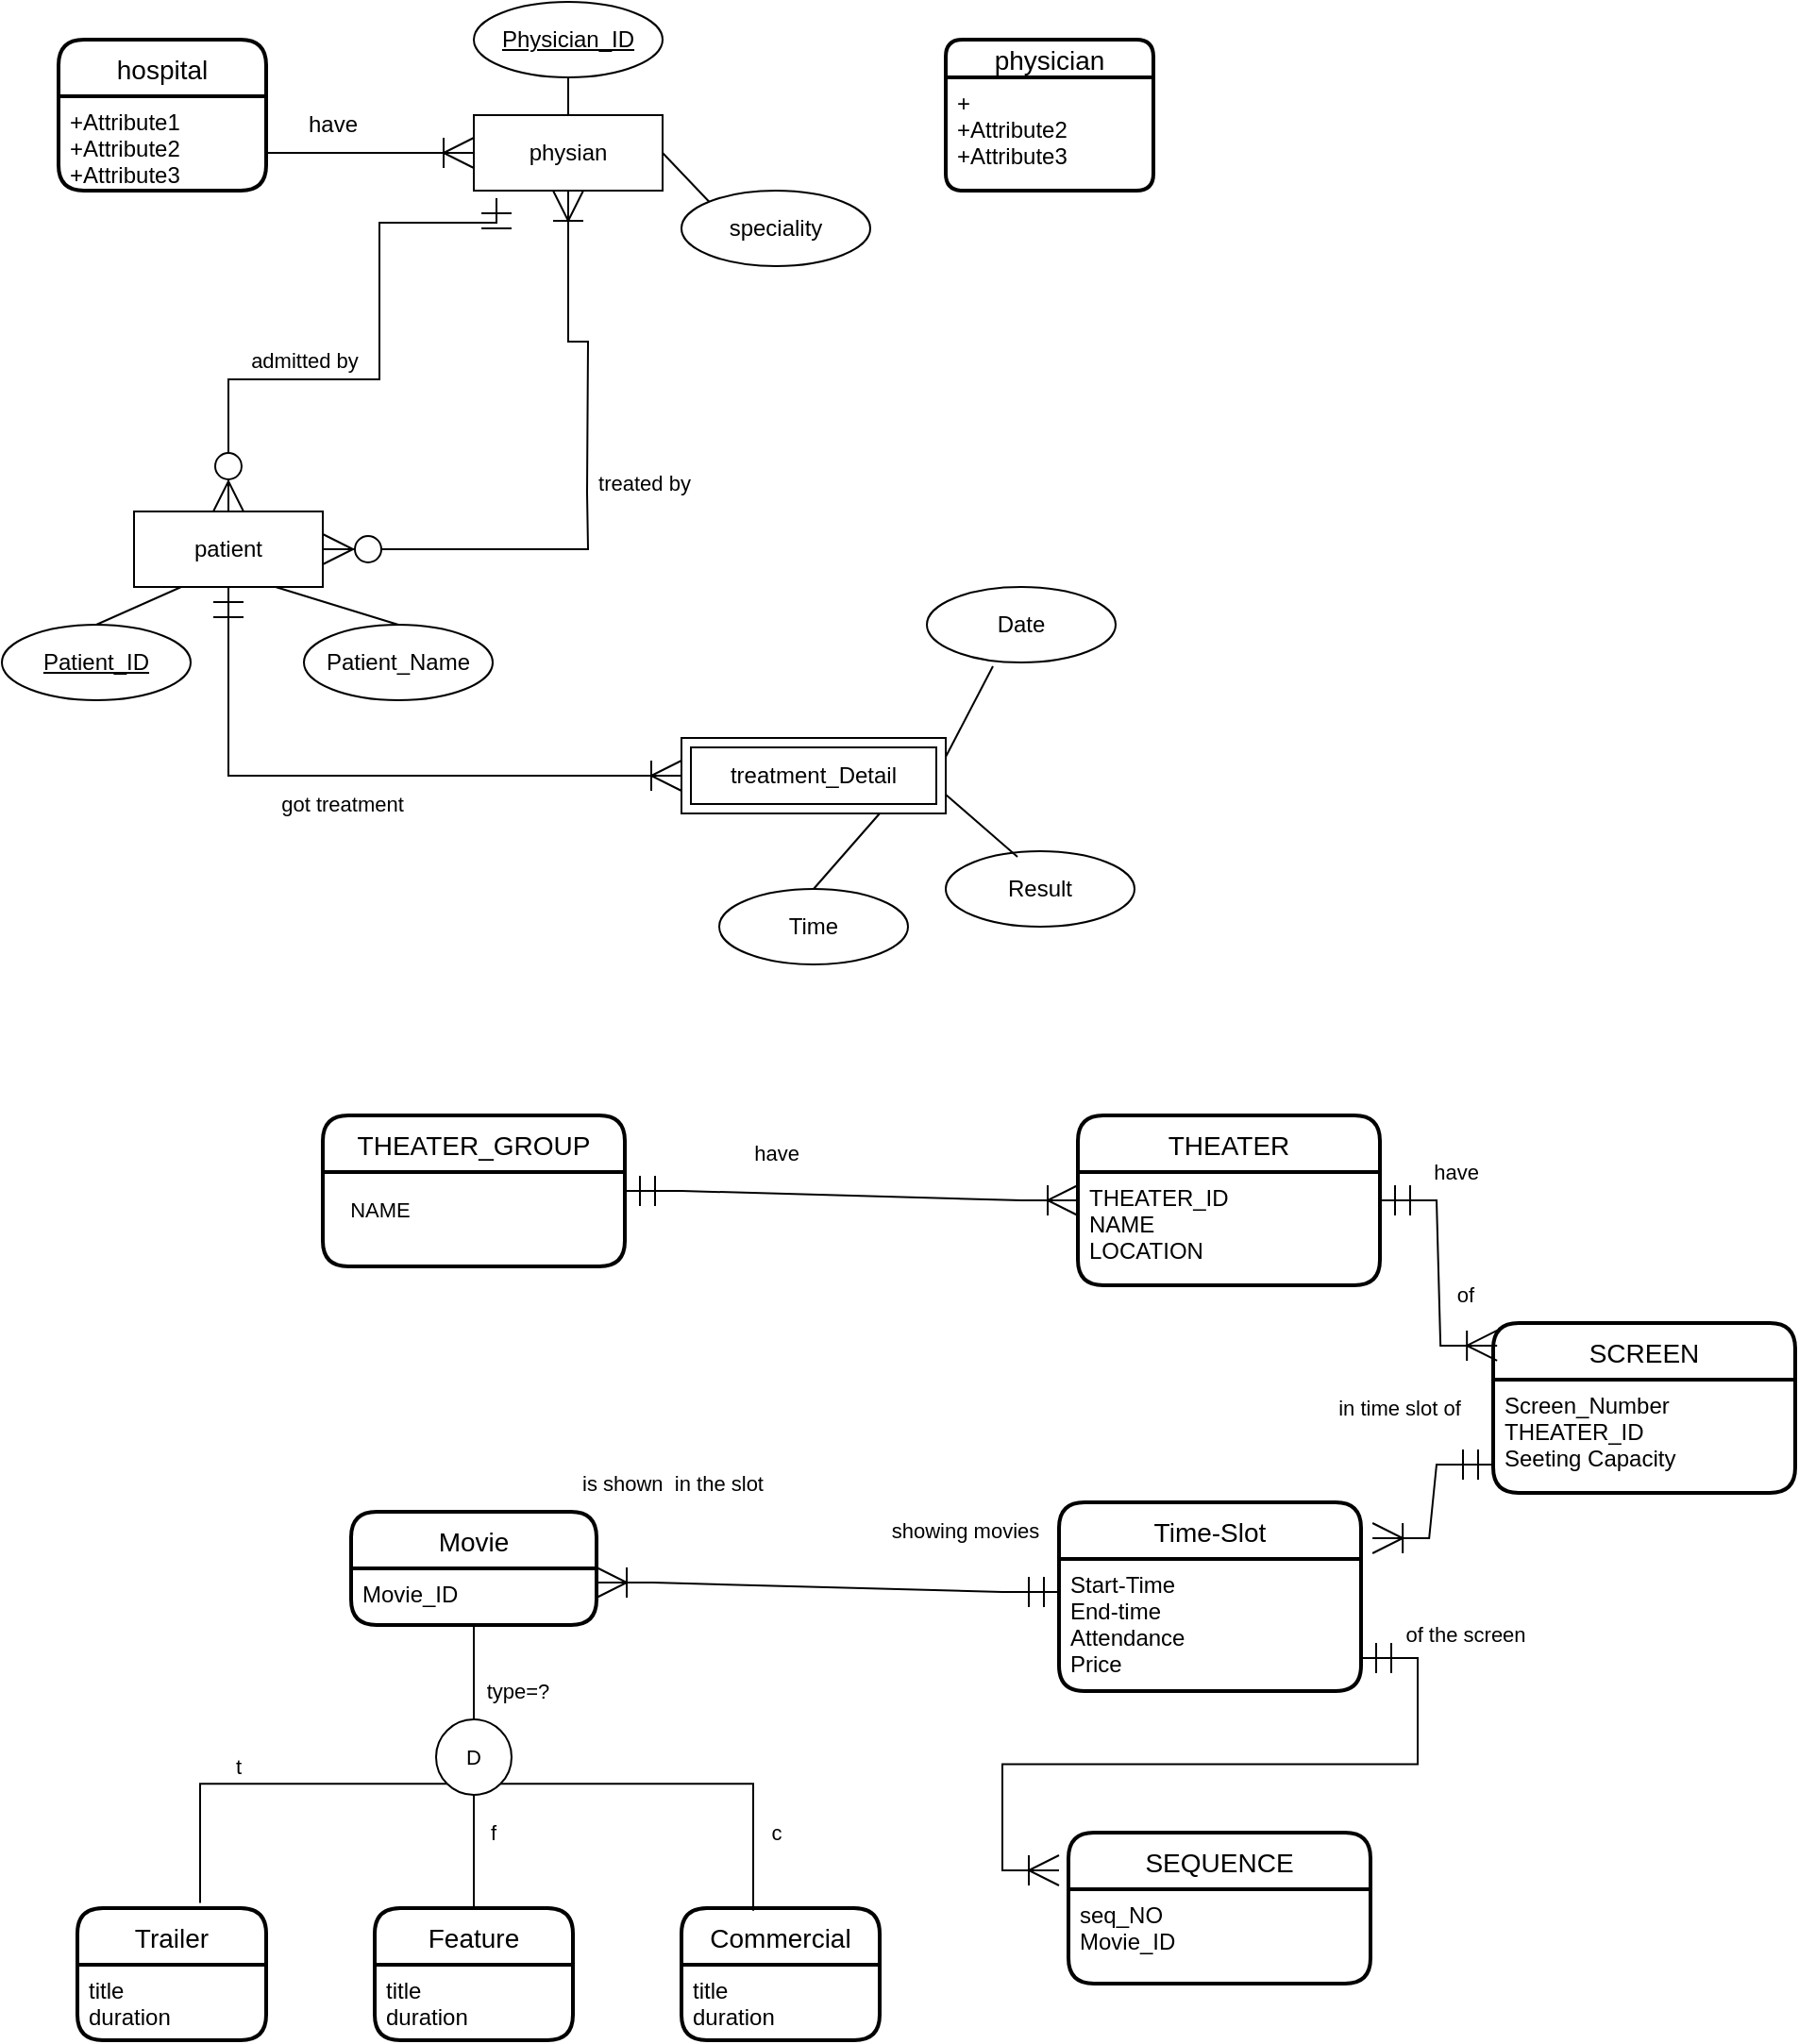 <mxfile version="20.3.7" type="github">
  <diagram id="R2lEEEUBdFMjLlhIrx00" name="Page-1">
    <mxGraphModel dx="1787" dy="686" grid="1" gridSize="10" guides="1" tooltips="1" connect="1" arrows="1" fold="1" page="0" pageScale="1" pageWidth="850" pageHeight="1100" math="0" shadow="0" extFonts="Permanent Marker^https://fonts.googleapis.com/css?family=Permanent+Marker">
      <root>
        <mxCell id="0" />
        <mxCell id="1" parent="0" />
        <mxCell id="92EWG-0mYJBbQ6URCPlY-90" value="" style="group" vertex="1" connectable="0" parent="1">
          <mxGeometry x="-360" y="150" width="580" height="500" as="geometry" />
        </mxCell>
        <mxCell id="92EWG-0mYJBbQ6URCPlY-46" value="" style="group" vertex="1" connectable="0" parent="92EWG-0mYJBbQ6URCPlY-90">
          <mxGeometry width="350" height="200" as="geometry" />
        </mxCell>
        <mxCell id="92EWG-0mYJBbQ6URCPlY-45" value="" style="group" vertex="1" connectable="0" parent="92EWG-0mYJBbQ6URCPlY-46">
          <mxGeometry x="10" y="-10" width="330" height="100" as="geometry" />
        </mxCell>
        <mxCell id="92EWG-0mYJBbQ6URCPlY-32" value="physian" style="whiteSpace=wrap;html=1;align=center;hachureGap=4;" vertex="1" parent="92EWG-0mYJBbQ6URCPlY-45">
          <mxGeometry x="220" y="60" width="100" height="40" as="geometry" />
        </mxCell>
        <mxCell id="92EWG-0mYJBbQ6URCPlY-34" value="have" style="text;html=1;align=center;verticalAlign=middle;resizable=0;points=[];autosize=1;strokeColor=none;fillColor=none;hachureGap=4;" vertex="1" parent="92EWG-0mYJBbQ6URCPlY-45">
          <mxGeometry x="120" y="50" width="50" height="30" as="geometry" />
        </mxCell>
        <mxCell id="92EWG-0mYJBbQ6URCPlY-37" value="Physician_ID" style="ellipse;whiteSpace=wrap;html=1;align=center;fontStyle=4;hachureGap=4;" vertex="1" parent="92EWG-0mYJBbQ6URCPlY-45">
          <mxGeometry x="220" width="100" height="40" as="geometry" />
        </mxCell>
        <mxCell id="92EWG-0mYJBbQ6URCPlY-44" style="edgeStyle=none;shape=connector;curved=1;rounded=0;orthogonalLoop=1;jettySize=auto;html=1;exitX=0.5;exitY=1;exitDx=0;exitDy=0;entryX=0.5;entryY=0;entryDx=0;entryDy=0;labelBackgroundColor=default;strokeColor=default;fontFamily=Helvetica;fontSize=12;fontColor=default;endArrow=none;startSize=14;endSize=14;sourcePerimeterSpacing=8;targetPerimeterSpacing=8;" edge="1" parent="92EWG-0mYJBbQ6URCPlY-45" source="92EWG-0mYJBbQ6URCPlY-37" target="92EWG-0mYJBbQ6URCPlY-32">
          <mxGeometry relative="1" as="geometry" />
        </mxCell>
        <mxCell id="92EWG-0mYJBbQ6URCPlY-71" value="" style="edgeStyle=entityRelationEdgeStyle;fontSize=12;html=1;endArrow=ERoneToMany;rounded=0;startSize=14;endSize=14;sourcePerimeterSpacing=8;targetPerimeterSpacing=8;elbow=vertical;entryX=0;entryY=0.5;entryDx=0;entryDy=0;exitX=1;exitY=0.5;exitDx=0;exitDy=0;" edge="1" parent="92EWG-0mYJBbQ6URCPlY-45" target="92EWG-0mYJBbQ6URCPlY-32">
          <mxGeometry width="100" height="100" relative="1" as="geometry">
            <mxPoint x="110" y="80" as="sourcePoint" />
            <mxPoint x="190" y="250" as="targetPoint" />
          </mxGeometry>
        </mxCell>
        <mxCell id="92EWG-0mYJBbQ6URCPlY-67" value="" style="edgeStyle=elbowEdgeStyle;fontSize=12;html=1;endArrow=none;startArrow=ERmandOne;rounded=0;labelBackgroundColor=default;strokeColor=default;fontFamily=Helvetica;fontColor=default;startSize=14;endSize=14;sourcePerimeterSpacing=8;shape=connector;exitX=0.12;exitY=1.1;exitDx=0;exitDy=0;elbow=vertical;exitPerimeter=0;" edge="1" parent="92EWG-0mYJBbQ6URCPlY-46" source="92EWG-0mYJBbQ6URCPlY-32">
          <mxGeometry width="100" height="100" relative="1" as="geometry">
            <mxPoint x="242" y="94" as="sourcePoint" />
            <mxPoint x="180" y="120" as="targetPoint" />
          </mxGeometry>
        </mxCell>
        <mxCell id="92EWG-0mYJBbQ6URCPlY-91" value="hospital" style="swimlane;childLayout=stackLayout;horizontal=1;startSize=30;horizontalStack=0;rounded=1;fontSize=14;fontStyle=0;strokeWidth=2;resizeParent=0;resizeLast=1;shadow=0;dashed=0;align=center;hachureGap=4;fontFamily=Helvetica;fontColor=default;" vertex="1" parent="92EWG-0mYJBbQ6URCPlY-46">
          <mxGeometry x="10" y="10" width="110" height="80" as="geometry" />
        </mxCell>
        <mxCell id="92EWG-0mYJBbQ6URCPlY-92" value="+Attribute1&#xa;+Attribute2&#xa;+Attribute3" style="align=left;strokeColor=none;fillColor=none;spacingLeft=4;fontSize=12;verticalAlign=top;resizable=0;rotatable=0;part=1;hachureGap=4;fontFamily=Helvetica;fontColor=default;" vertex="1" parent="92EWG-0mYJBbQ6URCPlY-91">
          <mxGeometry y="30" width="110" height="50" as="geometry" />
        </mxCell>
        <mxCell id="92EWG-0mYJBbQ6URCPlY-54" value="" style="group" vertex="1" connectable="0" parent="92EWG-0mYJBbQ6URCPlY-90">
          <mxGeometry x="10" y="260" width="230" height="100" as="geometry" />
        </mxCell>
        <mxCell id="92EWG-0mYJBbQ6URCPlY-49" value="patient" style="whiteSpace=wrap;html=1;align=center;dashed=0;labelBackgroundColor=default;hachureGap=4;strokeColor=default;strokeWidth=1;fontFamily=Helvetica;fontSize=12;fontColor=default;fillColor=default;" vertex="1" parent="92EWG-0mYJBbQ6URCPlY-54">
          <mxGeometry x="40" width="100" height="40" as="geometry" />
        </mxCell>
        <mxCell id="92EWG-0mYJBbQ6URCPlY-50" value="Patient_ID" style="ellipse;whiteSpace=wrap;html=1;align=center;fontStyle=4;dashed=0;labelBackgroundColor=default;hachureGap=4;strokeColor=default;strokeWidth=1;fontFamily=Helvetica;fontSize=12;fontColor=default;fillColor=default;" vertex="1" parent="92EWG-0mYJBbQ6URCPlY-54">
          <mxGeometry x="-30" y="60" width="100" height="40" as="geometry" />
        </mxCell>
        <mxCell id="92EWG-0mYJBbQ6URCPlY-52" style="edgeStyle=none;shape=connector;curved=1;rounded=0;orthogonalLoop=1;jettySize=auto;html=1;exitX=0.25;exitY=1;exitDx=0;exitDy=0;entryX=0.5;entryY=0;entryDx=0;entryDy=0;labelBackgroundColor=default;strokeColor=default;fontFamily=Helvetica;fontSize=12;fontColor=default;endArrow=none;startSize=14;endSize=14;sourcePerimeterSpacing=8;targetPerimeterSpacing=8;" edge="1" parent="92EWG-0mYJBbQ6URCPlY-54" source="92EWG-0mYJBbQ6URCPlY-49" target="92EWG-0mYJBbQ6URCPlY-50">
          <mxGeometry relative="1" as="geometry" />
        </mxCell>
        <mxCell id="92EWG-0mYJBbQ6URCPlY-51" value="Patient_Name" style="ellipse;whiteSpace=wrap;html=1;align=center;dashed=0;labelBackgroundColor=default;hachureGap=4;strokeColor=default;strokeWidth=1;fontFamily=Helvetica;fontSize=12;fontColor=default;fillColor=default;" vertex="1" parent="92EWG-0mYJBbQ6URCPlY-54">
          <mxGeometry x="130" y="60" width="100" height="40" as="geometry" />
        </mxCell>
        <mxCell id="92EWG-0mYJBbQ6URCPlY-53" style="edgeStyle=none;shape=connector;curved=1;rounded=0;orthogonalLoop=1;jettySize=auto;html=1;exitX=0.75;exitY=1;exitDx=0;exitDy=0;entryX=0.5;entryY=0;entryDx=0;entryDy=0;labelBackgroundColor=default;strokeColor=default;fontFamily=Helvetica;fontSize=12;fontColor=default;endArrow=none;startSize=14;endSize=14;sourcePerimeterSpacing=8;targetPerimeterSpacing=8;" edge="1" parent="92EWG-0mYJBbQ6URCPlY-54" source="92EWG-0mYJBbQ6URCPlY-49" target="92EWG-0mYJBbQ6URCPlY-51">
          <mxGeometry relative="1" as="geometry" />
        </mxCell>
        <mxCell id="92EWG-0mYJBbQ6URCPlY-58" value="" style="edgeStyle=elbowEdgeStyle;fontSize=12;html=1;endArrow=ERzeroToMany;startArrow=none;rounded=0;labelBackgroundColor=default;strokeColor=default;fontFamily=Helvetica;fontColor=default;startSize=14;endSize=14;targetPerimeterSpacing=8;shape=connector;entryX=0.5;entryY=0;entryDx=0;entryDy=0;elbow=vertical;" edge="1" parent="92EWG-0mYJBbQ6URCPlY-90" target="92EWG-0mYJBbQ6URCPlY-49">
          <mxGeometry width="100" height="100" relative="1" as="geometry">
            <mxPoint x="180" y="120" as="sourcePoint" />
            <mxPoint x="360" y="220" as="targetPoint" />
            <Array as="points" />
          </mxGeometry>
        </mxCell>
        <mxCell id="92EWG-0mYJBbQ6URCPlY-36" value="speciality" style="ellipse;whiteSpace=wrap;html=1;align=center;hachureGap=4;" vertex="1" parent="92EWG-0mYJBbQ6URCPlY-90">
          <mxGeometry x="340" y="90" width="100" height="40" as="geometry" />
        </mxCell>
        <mxCell id="92EWG-0mYJBbQ6URCPlY-43" style="edgeStyle=none;shape=connector;curved=1;rounded=0;orthogonalLoop=1;jettySize=auto;html=1;exitX=1;exitY=0.5;exitDx=0;exitDy=0;entryX=0;entryY=0;entryDx=0;entryDy=0;labelBackgroundColor=default;strokeColor=default;fontFamily=Helvetica;fontSize=12;fontColor=default;endArrow=none;startSize=14;endSize=14;sourcePerimeterSpacing=8;targetPerimeterSpacing=8;" edge="1" parent="92EWG-0mYJBbQ6URCPlY-90" source="92EWG-0mYJBbQ6URCPlY-32" target="92EWG-0mYJBbQ6URCPlY-36">
          <mxGeometry relative="1" as="geometry" />
        </mxCell>
        <mxCell id="92EWG-0mYJBbQ6URCPlY-68" value="" style="edgeStyle=orthogonalEdgeStyle;fontSize=12;html=1;endArrow=ERoneToMany;startArrow=none;rounded=0;startSize=14;endSize=14;targetPerimeterSpacing=8;elbow=vertical;entryX=0.5;entryY=1;entryDx=0;entryDy=0;exitX=0.5;exitY=0;exitDx=0;exitDy=0;" edge="1" parent="92EWG-0mYJBbQ6URCPlY-90" target="92EWG-0mYJBbQ6URCPlY-32">
          <mxGeometry width="100" height="100" relative="1" as="geometry">
            <mxPoint x="290" y="250" as="sourcePoint" />
            <mxPoint x="280" y="70" as="targetPoint" />
          </mxGeometry>
        </mxCell>
        <mxCell id="92EWG-0mYJBbQ6URCPlY-70" value="" style="edgeStyle=orthogonalEdgeStyle;fontSize=12;html=1;endArrow=none;startArrow=ERzeroToMany;rounded=0;startSize=14;endSize=14;sourcePerimeterSpacing=8;elbow=vertical;exitX=1;exitY=0.5;exitDx=0;exitDy=0;" edge="1" parent="92EWG-0mYJBbQ6URCPlY-90" source="92EWG-0mYJBbQ6URCPlY-49">
          <mxGeometry width="100" height="100" relative="1" as="geometry">
            <mxPoint x="170" y="280" as="sourcePoint" />
            <mxPoint x="290" y="250" as="targetPoint" />
          </mxGeometry>
        </mxCell>
        <mxCell id="92EWG-0mYJBbQ6URCPlY-74" value="treatment_Detail" style="shape=ext;margin=3;double=1;whiteSpace=wrap;html=1;align=center;hachureGap=4;" vertex="1" parent="92EWG-0mYJBbQ6URCPlY-90">
          <mxGeometry x="340" y="380" width="140" height="40" as="geometry" />
        </mxCell>
        <mxCell id="92EWG-0mYJBbQ6URCPlY-75" value="Time" style="ellipse;whiteSpace=wrap;html=1;align=center;hachureGap=4;" vertex="1" parent="92EWG-0mYJBbQ6URCPlY-90">
          <mxGeometry x="360" y="460" width="100" height="40" as="geometry" />
        </mxCell>
        <mxCell id="92EWG-0mYJBbQ6URCPlY-80" style="edgeStyle=none;shape=connector;rounded=0;orthogonalLoop=1;jettySize=auto;html=1;exitX=0.75;exitY=1;exitDx=0;exitDy=0;entryX=0.5;entryY=0;entryDx=0;entryDy=0;labelBackgroundColor=default;strokeColor=default;fontFamily=Helvetica;fontSize=11;fontColor=default;endArrow=none;startSize=14;endSize=14;sourcePerimeterSpacing=8;targetPerimeterSpacing=8;elbow=vertical;" edge="1" parent="92EWG-0mYJBbQ6URCPlY-90" source="92EWG-0mYJBbQ6URCPlY-74" target="92EWG-0mYJBbQ6URCPlY-75">
          <mxGeometry relative="1" as="geometry" />
        </mxCell>
        <mxCell id="92EWG-0mYJBbQ6URCPlY-76" value="Date" style="ellipse;whiteSpace=wrap;html=1;align=center;hachureGap=4;" vertex="1" parent="92EWG-0mYJBbQ6URCPlY-90">
          <mxGeometry x="470" y="300" width="100" height="40" as="geometry" />
        </mxCell>
        <mxCell id="92EWG-0mYJBbQ6URCPlY-82" style="edgeStyle=none;shape=connector;rounded=0;orthogonalLoop=1;jettySize=auto;html=1;exitX=1;exitY=0.25;exitDx=0;exitDy=0;entryX=0.35;entryY=1.05;entryDx=0;entryDy=0;entryPerimeter=0;labelBackgroundColor=default;strokeColor=default;fontFamily=Helvetica;fontSize=11;fontColor=default;endArrow=none;startSize=14;endSize=14;sourcePerimeterSpacing=8;targetPerimeterSpacing=8;elbow=vertical;" edge="1" parent="92EWG-0mYJBbQ6URCPlY-90" source="92EWG-0mYJBbQ6URCPlY-74" target="92EWG-0mYJBbQ6URCPlY-76">
          <mxGeometry relative="1" as="geometry" />
        </mxCell>
        <mxCell id="92EWG-0mYJBbQ6URCPlY-77" value="Result" style="ellipse;whiteSpace=wrap;html=1;align=center;hachureGap=4;" vertex="1" parent="92EWG-0mYJBbQ6URCPlY-90">
          <mxGeometry x="480" y="440" width="100" height="40" as="geometry" />
        </mxCell>
        <mxCell id="92EWG-0mYJBbQ6URCPlY-86" value="admitted by" style="text;html=1;align=center;verticalAlign=middle;resizable=0;points=[];autosize=1;strokeColor=none;fillColor=none;hachureGap=4;fontFamily=Helvetica;fontSize=11;fontColor=default;" vertex="1" parent="92EWG-0mYJBbQ6URCPlY-90">
          <mxGeometry x="95" y="165" width="90" height="30" as="geometry" />
        </mxCell>
        <mxCell id="92EWG-0mYJBbQ6URCPlY-87" value="treated by" style="text;html=1;align=center;verticalAlign=middle;resizable=0;points=[];autosize=1;strokeColor=none;fillColor=none;hachureGap=4;fontFamily=Helvetica;fontSize=11;fontColor=default;" vertex="1" parent="92EWG-0mYJBbQ6URCPlY-90">
          <mxGeometry x="280" y="230" width="80" height="30" as="geometry" />
        </mxCell>
        <mxCell id="92EWG-0mYJBbQ6URCPlY-88" value="got treatment" style="text;html=1;align=center;verticalAlign=middle;resizable=0;points=[];autosize=1;strokeColor=none;fillColor=none;hachureGap=4;fontFamily=Helvetica;fontSize=11;fontColor=default;" vertex="1" parent="92EWG-0mYJBbQ6URCPlY-90">
          <mxGeometry x="110" y="400" width="100" height="30" as="geometry" />
        </mxCell>
        <mxCell id="92EWG-0mYJBbQ6URCPlY-81" style="edgeStyle=none;shape=connector;rounded=0;orthogonalLoop=1;jettySize=auto;html=1;exitX=1;exitY=0.75;exitDx=0;exitDy=0;entryX=0.38;entryY=0.075;entryDx=0;entryDy=0;entryPerimeter=0;labelBackgroundColor=default;strokeColor=default;fontFamily=Helvetica;fontSize=11;fontColor=default;endArrow=none;startSize=14;endSize=14;sourcePerimeterSpacing=8;targetPerimeterSpacing=8;elbow=vertical;" edge="1" parent="92EWG-0mYJBbQ6URCPlY-90" source="92EWG-0mYJBbQ6URCPlY-74" target="92EWG-0mYJBbQ6URCPlY-77">
          <mxGeometry relative="1" as="geometry" />
        </mxCell>
        <mxCell id="92EWG-0mYJBbQ6URCPlY-89" value="" style="edgeStyle=orthogonalEdgeStyle;fontSize=12;html=1;endArrow=ERoneToMany;startArrow=ERmandOne;rounded=0;labelBackgroundColor=default;strokeColor=default;fontFamily=Helvetica;fontColor=default;startSize=14;endSize=14;sourcePerimeterSpacing=8;targetPerimeterSpacing=8;shape=connector;elbow=vertical;entryX=0;entryY=0.5;entryDx=0;entryDy=0;exitX=0.5;exitY=1;exitDx=0;exitDy=0;" edge="1" parent="92EWG-0mYJBbQ6URCPlY-90" source="92EWG-0mYJBbQ6URCPlY-49" target="92EWG-0mYJBbQ6URCPlY-74">
          <mxGeometry width="100" height="100" relative="1" as="geometry">
            <mxPoint x="90" y="370" as="sourcePoint" />
            <mxPoint x="210" y="220" as="targetPoint" />
          </mxGeometry>
        </mxCell>
        <mxCell id="92EWG-0mYJBbQ6URCPlY-95" value="physician" style="swimlane;childLayout=stackLayout;horizontal=1;startSize=20;horizontalStack=0;rounded=1;fontSize=14;fontStyle=0;strokeWidth=2;resizeParent=0;resizeLast=1;shadow=0;dashed=0;align=center;hachureGap=4;fontFamily=Helvetica;fontColor=default;" vertex="1" parent="1">
          <mxGeometry x="120" y="160" width="110" height="80" as="geometry" />
        </mxCell>
        <mxCell id="92EWG-0mYJBbQ6URCPlY-96" value="+&#xa;+Attribute2&#xa;+Attribute3" style="align=left;strokeColor=none;fillColor=none;spacingLeft=4;fontSize=12;verticalAlign=top;resizable=0;rotatable=0;part=1;hachureGap=4;fontFamily=Helvetica;fontColor=default;" vertex="1" parent="92EWG-0mYJBbQ6URCPlY-95">
          <mxGeometry y="20" width="110" height="60" as="geometry" />
        </mxCell>
        <mxCell id="92EWG-0mYJBbQ6URCPlY-101" value="THEATER_GROUP" style="swimlane;childLayout=stackLayout;horizontal=1;startSize=30;horizontalStack=0;rounded=1;fontSize=14;fontStyle=0;strokeWidth=2;resizeParent=0;resizeLast=1;shadow=0;dashed=0;align=center;hachureGap=4;fontFamily=Helvetica;fontColor=default;" vertex="1" parent="1">
          <mxGeometry x="-210" y="730" width="160" height="80" as="geometry" />
        </mxCell>
        <mxCell id="92EWG-0mYJBbQ6URCPlY-103" value="THEATER" style="swimlane;childLayout=stackLayout;horizontal=1;startSize=30;horizontalStack=0;rounded=1;fontSize=14;fontStyle=0;strokeWidth=2;resizeParent=0;resizeLast=1;shadow=0;dashed=0;align=center;hachureGap=4;fontFamily=Helvetica;fontColor=default;" vertex="1" parent="1">
          <mxGeometry x="190" y="730" width="160" height="90" as="geometry" />
        </mxCell>
        <mxCell id="92EWG-0mYJBbQ6URCPlY-104" value="THEATER_ID&#xa;NAME&#xa;LOCATION" style="align=left;strokeColor=none;fillColor=none;spacingLeft=4;fontSize=12;verticalAlign=top;resizable=0;rotatable=0;part=1;hachureGap=4;fontFamily=Helvetica;fontColor=default;" vertex="1" parent="92EWG-0mYJBbQ6URCPlY-103">
          <mxGeometry y="30" width="160" height="60" as="geometry" />
        </mxCell>
        <mxCell id="92EWG-0mYJBbQ6URCPlY-106" value="SCREEN" style="swimlane;childLayout=stackLayout;horizontal=1;startSize=30;horizontalStack=0;rounded=1;fontSize=14;fontStyle=0;strokeWidth=2;resizeParent=0;resizeLast=1;shadow=0;dashed=0;align=center;hachureGap=4;fontFamily=Helvetica;fontColor=default;" vertex="1" parent="1">
          <mxGeometry x="410" y="840" width="160" height="90" as="geometry" />
        </mxCell>
        <mxCell id="92EWG-0mYJBbQ6URCPlY-107" value="Screen_Number&#xa;THEATER_ID&#xa;Seeting Capacity&#xa;" style="align=left;strokeColor=none;fillColor=none;spacingLeft=4;fontSize=12;verticalAlign=top;resizable=0;rotatable=0;part=1;hachureGap=4;fontFamily=Helvetica;fontColor=default;" vertex="1" parent="92EWG-0mYJBbQ6URCPlY-106">
          <mxGeometry y="30" width="160" height="60" as="geometry" />
        </mxCell>
        <mxCell id="92EWG-0mYJBbQ6URCPlY-108" value="Time-Slot" style="swimlane;childLayout=stackLayout;horizontal=1;startSize=30;horizontalStack=0;rounded=1;fontSize=14;fontStyle=0;strokeWidth=2;resizeParent=0;resizeLast=1;shadow=0;dashed=0;align=center;hachureGap=4;fontFamily=Helvetica;fontColor=default;" vertex="1" parent="1">
          <mxGeometry x="180" y="935" width="160" height="100" as="geometry" />
        </mxCell>
        <mxCell id="92EWG-0mYJBbQ6URCPlY-109" value="Start-Time&#xa;End-time&#xa;Attendance&#xa;Price" style="align=left;strokeColor=none;fillColor=none;spacingLeft=4;fontSize=12;verticalAlign=top;resizable=0;rotatable=0;part=1;hachureGap=4;fontFamily=Helvetica;fontColor=default;" vertex="1" parent="92EWG-0mYJBbQ6URCPlY-108">
          <mxGeometry y="30" width="160" height="70" as="geometry" />
        </mxCell>
        <mxCell id="92EWG-0mYJBbQ6URCPlY-110" value="Movie" style="swimlane;childLayout=stackLayout;horizontal=1;startSize=30;horizontalStack=0;rounded=1;fontSize=14;fontStyle=0;strokeWidth=2;resizeParent=0;resizeLast=1;shadow=0;dashed=0;align=center;hachureGap=4;fontFamily=Helvetica;fontColor=default;" vertex="1" parent="1">
          <mxGeometry x="-195" y="940" width="130" height="60" as="geometry" />
        </mxCell>
        <mxCell id="92EWG-0mYJBbQ6URCPlY-111" value="Movie_ID" style="align=left;strokeColor=none;fillColor=none;spacingLeft=4;fontSize=12;verticalAlign=top;resizable=0;rotatable=0;part=1;hachureGap=4;fontFamily=Helvetica;fontColor=default;" vertex="1" parent="92EWG-0mYJBbQ6URCPlY-110">
          <mxGeometry y="30" width="130" height="30" as="geometry" />
        </mxCell>
        <mxCell id="92EWG-0mYJBbQ6URCPlY-129" style="edgeStyle=orthogonalEdgeStyle;shape=connector;rounded=0;orthogonalLoop=1;jettySize=auto;html=1;exitX=0.75;exitY=0;exitDx=0;exitDy=0;entryX=1;entryY=0;entryDx=0;entryDy=0;labelBackgroundColor=default;strokeColor=default;fontFamily=Helvetica;fontSize=11;fontColor=default;endArrow=none;startSize=14;endSize=14;sourcePerimeterSpacing=8;targetPerimeterSpacing=8;elbow=vertical;" edge="1" parent="92EWG-0mYJBbQ6URCPlY-110" source="92EWG-0mYJBbQ6URCPlY-111" target="92EWG-0mYJBbQ6URCPlY-111">
          <mxGeometry relative="1" as="geometry" />
        </mxCell>
        <mxCell id="92EWG-0mYJBbQ6URCPlY-112" value="Trailer" style="swimlane;childLayout=stackLayout;horizontal=1;startSize=30;horizontalStack=0;rounded=1;fontSize=14;fontStyle=0;strokeWidth=2;resizeParent=0;resizeLast=1;shadow=0;dashed=0;align=center;hachureGap=4;fontFamily=Helvetica;fontColor=default;" vertex="1" parent="1">
          <mxGeometry x="-340" y="1150" width="100" height="70" as="geometry" />
        </mxCell>
        <mxCell id="92EWG-0mYJBbQ6URCPlY-113" value="title&#xa;duration&#xa;" style="align=left;strokeColor=none;fillColor=none;spacingLeft=4;fontSize=12;verticalAlign=top;resizable=0;rotatable=0;part=1;hachureGap=4;fontFamily=Helvetica;fontColor=default;" vertex="1" parent="92EWG-0mYJBbQ6URCPlY-112">
          <mxGeometry y="30" width="100" height="40" as="geometry" />
        </mxCell>
        <mxCell id="92EWG-0mYJBbQ6URCPlY-114" value="Feature" style="swimlane;childLayout=stackLayout;horizontal=1;startSize=30;horizontalStack=0;rounded=1;fontSize=14;fontStyle=0;strokeWidth=2;resizeParent=0;resizeLast=1;shadow=0;dashed=0;align=center;hachureGap=4;fontFamily=Helvetica;fontColor=default;" vertex="1" parent="1">
          <mxGeometry x="-182.5" y="1150" width="105" height="70" as="geometry" />
        </mxCell>
        <mxCell id="92EWG-0mYJBbQ6URCPlY-115" value="title&#xa;duration" style="align=left;strokeColor=none;fillColor=none;spacingLeft=4;fontSize=12;verticalAlign=top;resizable=0;rotatable=0;part=1;hachureGap=4;fontFamily=Helvetica;fontColor=default;" vertex="1" parent="92EWG-0mYJBbQ6URCPlY-114">
          <mxGeometry y="30" width="105" height="40" as="geometry" />
        </mxCell>
        <mxCell id="92EWG-0mYJBbQ6URCPlY-116" value="Commercial" style="swimlane;childLayout=stackLayout;horizontal=1;startSize=30;horizontalStack=0;rounded=1;fontSize=14;fontStyle=0;strokeWidth=2;resizeParent=0;resizeLast=1;shadow=0;dashed=0;align=center;hachureGap=4;fontFamily=Helvetica;fontColor=default;" vertex="1" parent="1">
          <mxGeometry x="-20" y="1150" width="105" height="70" as="geometry" />
        </mxCell>
        <mxCell id="92EWG-0mYJBbQ6URCPlY-117" value="title&#xa;duration" style="align=left;strokeColor=none;fillColor=none;spacingLeft=4;fontSize=12;verticalAlign=top;resizable=0;rotatable=0;part=1;hachureGap=4;fontFamily=Helvetica;fontColor=default;" vertex="1" parent="92EWG-0mYJBbQ6URCPlY-116">
          <mxGeometry y="30" width="105" height="40" as="geometry" />
        </mxCell>
        <mxCell id="92EWG-0mYJBbQ6URCPlY-120" style="edgeStyle=orthogonalEdgeStyle;shape=connector;rounded=0;orthogonalLoop=1;jettySize=auto;html=1;exitX=0;exitY=1;exitDx=0;exitDy=0;entryX=0.65;entryY=-0.04;entryDx=0;entryDy=0;entryPerimeter=0;labelBackgroundColor=default;strokeColor=default;fontFamily=Helvetica;fontSize=11;fontColor=default;endArrow=none;startSize=14;endSize=14;sourcePerimeterSpacing=8;targetPerimeterSpacing=8;elbow=vertical;" edge="1" parent="1" source="92EWG-0mYJBbQ6URCPlY-118" target="92EWG-0mYJBbQ6URCPlY-112">
          <mxGeometry relative="1" as="geometry" />
        </mxCell>
        <mxCell id="92EWG-0mYJBbQ6URCPlY-121" style="edgeStyle=orthogonalEdgeStyle;shape=connector;rounded=0;orthogonalLoop=1;jettySize=auto;html=1;exitX=0.5;exitY=1;exitDx=0;exitDy=0;entryX=0.5;entryY=0;entryDx=0;entryDy=0;labelBackgroundColor=default;strokeColor=default;fontFamily=Helvetica;fontSize=11;fontColor=default;endArrow=none;startSize=14;endSize=14;sourcePerimeterSpacing=8;targetPerimeterSpacing=8;elbow=vertical;" edge="1" parent="1" source="92EWG-0mYJBbQ6URCPlY-118" target="92EWG-0mYJBbQ6URCPlY-114">
          <mxGeometry relative="1" as="geometry" />
        </mxCell>
        <mxCell id="92EWG-0mYJBbQ6URCPlY-123" style="edgeStyle=orthogonalEdgeStyle;shape=connector;rounded=0;orthogonalLoop=1;jettySize=auto;html=1;exitX=1;exitY=1;exitDx=0;exitDy=0;labelBackgroundColor=default;strokeColor=default;fontFamily=Helvetica;fontSize=11;fontColor=default;endArrow=none;startSize=14;endSize=14;sourcePerimeterSpacing=8;targetPerimeterSpacing=8;elbow=vertical;entryX=0.362;entryY=0.02;entryDx=0;entryDy=0;entryPerimeter=0;" edge="1" parent="1" source="92EWG-0mYJBbQ6URCPlY-118" target="92EWG-0mYJBbQ6URCPlY-116">
          <mxGeometry relative="1" as="geometry">
            <mxPoint x="20" y="1102" as="targetPoint" />
          </mxGeometry>
        </mxCell>
        <mxCell id="92EWG-0mYJBbQ6URCPlY-118" value="D" style="ellipse;whiteSpace=wrap;html=1;aspect=fixed;hachureGap=4;fontFamily=Helvetica;fontSize=11;fontColor=default;" vertex="1" parent="1">
          <mxGeometry x="-150" y="1050" width="40" height="40" as="geometry" />
        </mxCell>
        <mxCell id="92EWG-0mYJBbQ6URCPlY-119" style="edgeStyle=orthogonalEdgeStyle;shape=connector;rounded=0;orthogonalLoop=1;jettySize=auto;html=1;exitX=0.5;exitY=1;exitDx=0;exitDy=0;entryX=0.5;entryY=0;entryDx=0;entryDy=0;labelBackgroundColor=default;strokeColor=default;fontFamily=Helvetica;fontSize=11;fontColor=default;endArrow=none;startSize=14;endSize=14;sourcePerimeterSpacing=8;targetPerimeterSpacing=8;elbow=vertical;" edge="1" parent="1" source="92EWG-0mYJBbQ6URCPlY-111" target="92EWG-0mYJBbQ6URCPlY-118">
          <mxGeometry relative="1" as="geometry" />
        </mxCell>
        <mxCell id="92EWG-0mYJBbQ6URCPlY-125" value="type=?" style="text;html=1;align=center;verticalAlign=middle;resizable=0;points=[];autosize=1;strokeColor=none;fillColor=none;hachureGap=4;fontFamily=Helvetica;fontSize=11;fontColor=default;" vertex="1" parent="1">
          <mxGeometry x="-137.5" y="1020" width="60" height="30" as="geometry" />
        </mxCell>
        <mxCell id="92EWG-0mYJBbQ6URCPlY-126" value="t" style="text;html=1;align=center;verticalAlign=middle;resizable=0;points=[];autosize=1;strokeColor=none;fillColor=none;hachureGap=4;fontFamily=Helvetica;fontSize=11;fontColor=default;" vertex="1" parent="1">
          <mxGeometry x="-270" y="1060" width="30" height="30" as="geometry" />
        </mxCell>
        <mxCell id="92EWG-0mYJBbQ6URCPlY-127" value="f" style="text;html=1;align=center;verticalAlign=middle;resizable=0;points=[];autosize=1;strokeColor=none;fillColor=none;hachureGap=4;fontFamily=Helvetica;fontSize=11;fontColor=default;" vertex="1" parent="1">
          <mxGeometry x="-135" y="1095" width="30" height="30" as="geometry" />
        </mxCell>
        <mxCell id="92EWG-0mYJBbQ6URCPlY-128" value="c" style="text;html=1;align=center;verticalAlign=middle;resizable=0;points=[];autosize=1;strokeColor=none;fillColor=none;hachureGap=4;fontFamily=Helvetica;fontSize=11;fontColor=default;" vertex="1" parent="1">
          <mxGeometry x="15" y="1095" width="30" height="30" as="geometry" />
        </mxCell>
        <mxCell id="92EWG-0mYJBbQ6URCPlY-131" value="" style="edgeStyle=entityRelationEdgeStyle;fontSize=12;html=1;endArrow=ERoneToMany;startArrow=ERmandOne;rounded=0;labelBackgroundColor=default;strokeColor=default;fontFamily=Helvetica;fontColor=default;startSize=14;endSize=14;sourcePerimeterSpacing=8;targetPerimeterSpacing=8;shape=connector;elbow=vertical;exitX=1;exitY=0.25;exitDx=0;exitDy=0;entryX=0.013;entryY=0.133;entryDx=0;entryDy=0;entryPerimeter=0;" edge="1" parent="1" source="92EWG-0mYJBbQ6URCPlY-104" target="92EWG-0mYJBbQ6URCPlY-106">
          <mxGeometry width="100" height="100" relative="1" as="geometry">
            <mxPoint x="400" y="840" as="sourcePoint" />
            <mxPoint x="490" y="790" as="targetPoint" />
          </mxGeometry>
        </mxCell>
        <mxCell id="92EWG-0mYJBbQ6URCPlY-132" value="" style="edgeStyle=entityRelationEdgeStyle;fontSize=12;html=1;endArrow=ERoneToMany;startArrow=ERmandOne;rounded=0;labelBackgroundColor=default;strokeColor=default;fontFamily=Helvetica;fontColor=default;startSize=14;endSize=14;sourcePerimeterSpacing=8;targetPerimeterSpacing=8;shape=connector;elbow=vertical;exitX=1;exitY=0.5;exitDx=0;exitDy=0;entryX=0;entryY=0.25;entryDx=0;entryDy=0;" edge="1" parent="1" source="92EWG-0mYJBbQ6URCPlY-101" target="92EWG-0mYJBbQ6URCPlY-104">
          <mxGeometry width="100" height="100" relative="1" as="geometry">
            <mxPoint x="-50" y="763.03" as="sourcePoint" />
            <mxPoint x="12.08" y="840" as="targetPoint" />
          </mxGeometry>
        </mxCell>
        <mxCell id="92EWG-0mYJBbQ6URCPlY-136" value="NAME" style="text;html=1;align=center;verticalAlign=middle;resizable=0;points=[];autosize=1;strokeColor=none;fillColor=none;hachureGap=4;fontFamily=Helvetica;fontSize=11;fontColor=default;" vertex="1" parent="1">
          <mxGeometry x="-210" y="765" width="60" height="30" as="geometry" />
        </mxCell>
        <mxCell id="92EWG-0mYJBbQ6URCPlY-137" value="have" style="text;html=1;align=center;verticalAlign=middle;resizable=0;points=[];autosize=1;strokeColor=none;fillColor=none;hachureGap=4;fontFamily=Helvetica;fontSize=11;fontColor=default;" vertex="1" parent="1">
          <mxGeometry x="5" y="735" width="50" height="30" as="geometry" />
        </mxCell>
        <mxCell id="92EWG-0mYJBbQ6URCPlY-138" value="have" style="text;html=1;align=center;verticalAlign=middle;resizable=0;points=[];autosize=1;strokeColor=none;fillColor=none;hachureGap=4;fontFamily=Helvetica;fontSize=11;fontColor=default;" vertex="1" parent="1">
          <mxGeometry x="365" y="745" width="50" height="30" as="geometry" />
        </mxCell>
        <mxCell id="92EWG-0mYJBbQ6URCPlY-139" value="of" style="text;html=1;align=center;verticalAlign=middle;resizable=0;points=[];autosize=1;strokeColor=none;fillColor=none;hachureGap=4;fontFamily=Helvetica;fontSize=11;fontColor=default;" vertex="1" parent="1">
          <mxGeometry x="380" y="810" width="30" height="30" as="geometry" />
        </mxCell>
        <mxCell id="92EWG-0mYJBbQ6URCPlY-140" value="in time slot of" style="text;html=1;align=center;verticalAlign=middle;resizable=0;points=[];autosize=1;strokeColor=none;fillColor=none;hachureGap=4;fontFamily=Helvetica;fontSize=11;fontColor=default;" vertex="1" parent="1">
          <mxGeometry x="310" y="870" width="100" height="30" as="geometry" />
        </mxCell>
        <mxCell id="92EWG-0mYJBbQ6URCPlY-141" value="of the screen" style="text;html=1;align=center;verticalAlign=middle;resizable=0;points=[];autosize=1;strokeColor=none;fillColor=none;hachureGap=4;fontFamily=Helvetica;fontSize=11;fontColor=default;" vertex="1" parent="1">
          <mxGeometry x="345" y="990" width="100" height="30" as="geometry" />
        </mxCell>
        <mxCell id="92EWG-0mYJBbQ6URCPlY-142" value="showing movies" style="text;html=1;align=center;verticalAlign=middle;resizable=0;points=[];autosize=1;strokeColor=none;fillColor=none;hachureGap=4;fontFamily=Helvetica;fontSize=11;fontColor=default;" vertex="1" parent="1">
          <mxGeometry x="75" y="935" width="110" height="30" as="geometry" />
        </mxCell>
        <mxCell id="92EWG-0mYJBbQ6URCPlY-143" value="is shown&amp;nbsp; in the slot" style="text;html=1;align=center;verticalAlign=middle;resizable=0;points=[];autosize=1;strokeColor=none;fillColor=none;hachureGap=4;fontFamily=Helvetica;fontSize=11;fontColor=default;" vertex="1" parent="1">
          <mxGeometry x="-90" y="910" width="130" height="30" as="geometry" />
        </mxCell>
        <mxCell id="92EWG-0mYJBbQ6URCPlY-144" value="SEQUENCE" style="swimlane;childLayout=stackLayout;horizontal=1;startSize=30;horizontalStack=0;rounded=1;fontSize=14;fontStyle=0;strokeWidth=2;resizeParent=0;resizeLast=1;shadow=0;dashed=0;align=center;hachureGap=4;fontFamily=Helvetica;fontColor=default;" vertex="1" parent="1">
          <mxGeometry x="185" y="1110" width="160" height="80" as="geometry" />
        </mxCell>
        <mxCell id="92EWG-0mYJBbQ6URCPlY-145" value="seq_NO&#xa;Movie_ID&#xa;" style="align=left;strokeColor=none;fillColor=none;spacingLeft=4;fontSize=12;verticalAlign=top;resizable=0;rotatable=0;part=1;hachureGap=4;fontFamily=Helvetica;fontColor=default;" vertex="1" parent="92EWG-0mYJBbQ6URCPlY-144">
          <mxGeometry y="30" width="160" height="50" as="geometry" />
        </mxCell>
        <mxCell id="92EWG-0mYJBbQ6URCPlY-148" value="" style="edgeStyle=entityRelationEdgeStyle;fontSize=12;html=1;endArrow=ERoneToMany;startArrow=ERmandOne;rounded=0;labelBackgroundColor=default;strokeColor=default;fontFamily=Helvetica;fontColor=default;startSize=14;endSize=14;sourcePerimeterSpacing=8;targetPerimeterSpacing=8;shape=connector;elbow=vertical;exitX=1;exitY=0.75;exitDx=0;exitDy=0;" edge="1" parent="1" source="92EWG-0mYJBbQ6URCPlY-109">
          <mxGeometry width="100" height="100" relative="1" as="geometry">
            <mxPoint x="480" y="1170" as="sourcePoint" />
            <mxPoint x="180" y="1130" as="targetPoint" />
          </mxGeometry>
        </mxCell>
        <mxCell id="92EWG-0mYJBbQ6URCPlY-150" value="" style="edgeStyle=entityRelationEdgeStyle;fontSize=12;html=1;endArrow=ERoneToMany;startArrow=ERmandOne;rounded=0;labelBackgroundColor=default;strokeColor=default;fontFamily=Helvetica;fontColor=default;startSize=14;endSize=14;sourcePerimeterSpacing=8;targetPerimeterSpacing=8;shape=connector;elbow=vertical;entryX=1;entryY=0.25;entryDx=0;entryDy=0;exitX=0;exitY=0.25;exitDx=0;exitDy=0;" edge="1" parent="1" source="92EWG-0mYJBbQ6URCPlY-109" target="92EWG-0mYJBbQ6URCPlY-111">
          <mxGeometry width="100" height="100" relative="1" as="geometry">
            <mxPoint x="90" y="1020" as="sourcePoint" />
            <mxPoint x="-40" y="970" as="targetPoint" />
          </mxGeometry>
        </mxCell>
        <mxCell id="92EWG-0mYJBbQ6URCPlY-151" value="" style="edgeStyle=entityRelationEdgeStyle;fontSize=12;html=1;endArrow=ERoneToMany;startArrow=ERmandOne;rounded=0;labelBackgroundColor=default;strokeColor=default;fontFamily=Helvetica;fontColor=default;startSize=14;endSize=14;sourcePerimeterSpacing=8;targetPerimeterSpacing=8;shape=connector;elbow=vertical;entryX=1.038;entryY=0.19;entryDx=0;entryDy=0;exitX=0;exitY=0.75;exitDx=0;exitDy=0;entryPerimeter=0;" edge="1" parent="1" source="92EWG-0mYJBbQ6URCPlY-107" target="92EWG-0mYJBbQ6URCPlY-108">
          <mxGeometry width="100" height="100" relative="1" as="geometry">
            <mxPoint x="345" y="900" as="sourcePoint" />
            <mxPoint x="100" y="890" as="targetPoint" />
          </mxGeometry>
        </mxCell>
      </root>
    </mxGraphModel>
  </diagram>
</mxfile>
